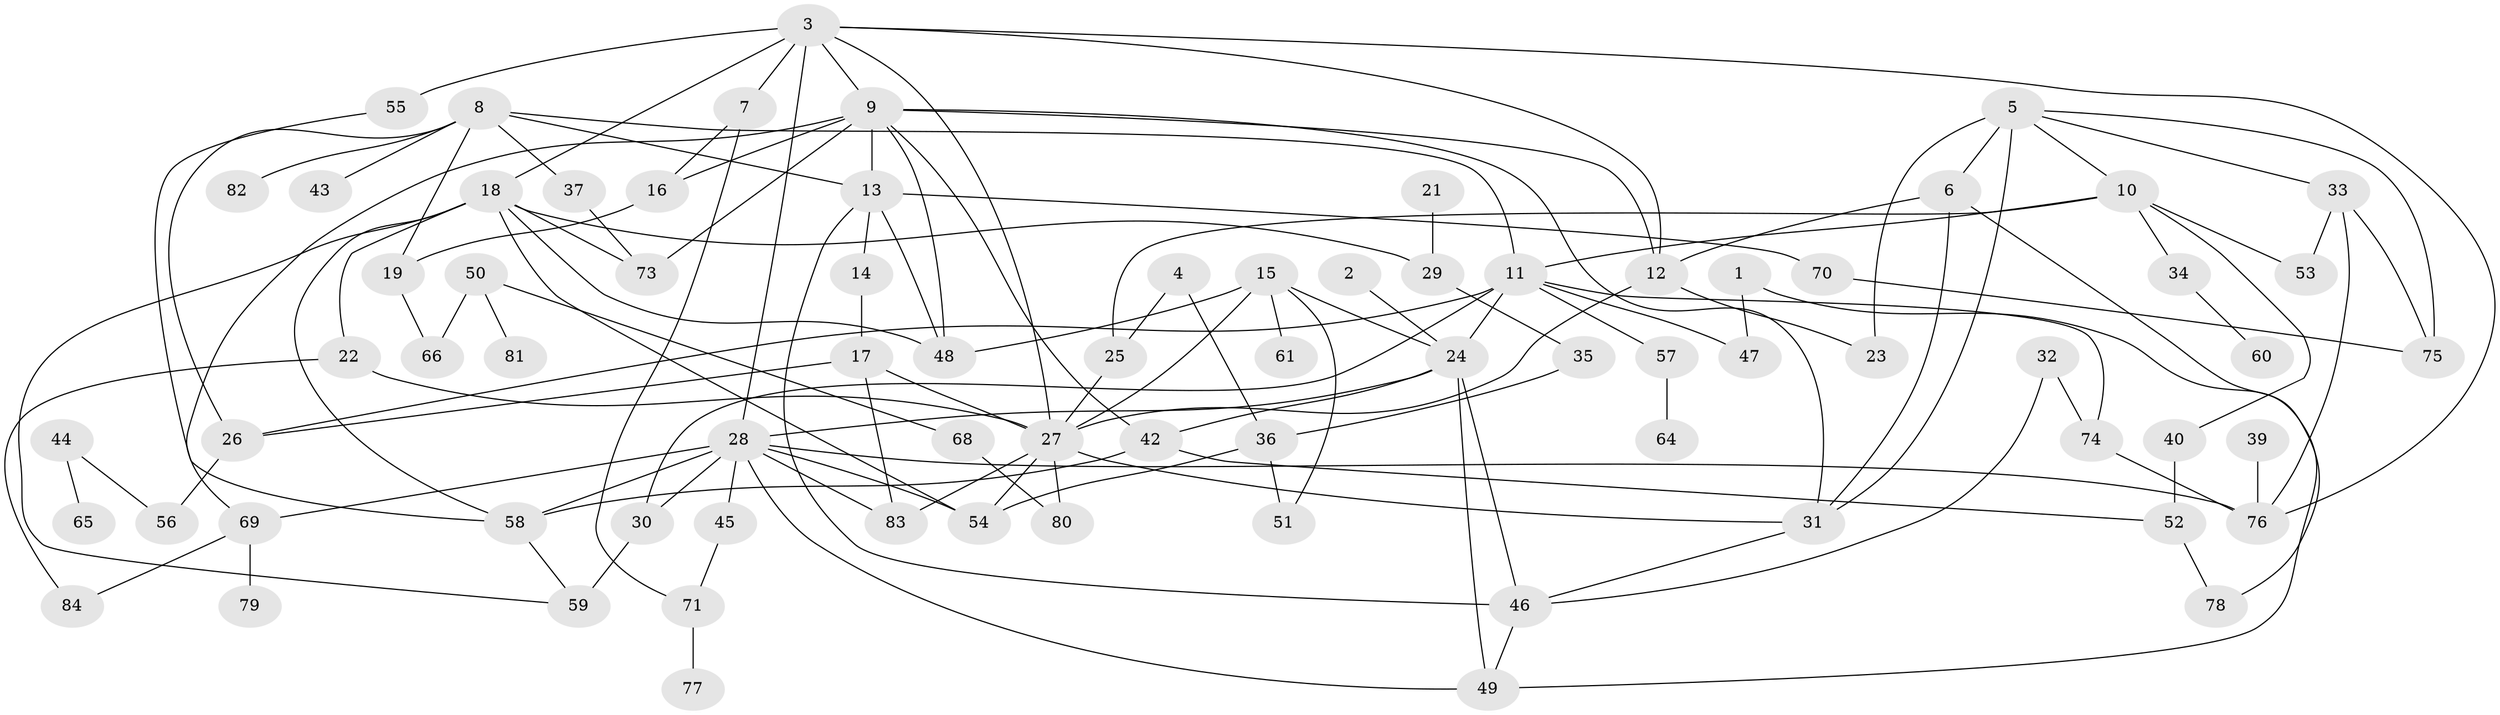 // original degree distribution, {1: 0.17518248175182483, 4: 0.145985401459854, 3: 0.19708029197080293, 2: 0.291970802919708, 5: 0.08759124087591241, 0: 0.051094890510948905, 9: 0.0072992700729927005, 6: 0.043795620437956206}
// Generated by graph-tools (version 1.1) at 2025/48/03/04/25 22:48:11]
// undirected, 77 vertices, 129 edges
graph export_dot {
  node [color=gray90,style=filled];
  1;
  2;
  3;
  4;
  5;
  6;
  7;
  8;
  9;
  10;
  11;
  12;
  13;
  14;
  15;
  16;
  17;
  18;
  19;
  21;
  22;
  23;
  24;
  25;
  26;
  27;
  28;
  29;
  30;
  31;
  32;
  33;
  34;
  35;
  36;
  37;
  39;
  40;
  42;
  43;
  44;
  45;
  46;
  47;
  48;
  49;
  50;
  51;
  52;
  53;
  54;
  55;
  56;
  57;
  58;
  59;
  60;
  61;
  64;
  65;
  66;
  68;
  69;
  70;
  71;
  73;
  74;
  75;
  76;
  77;
  78;
  79;
  80;
  81;
  82;
  83;
  84;
  1 -- 47 [weight=1.0];
  1 -- 49 [weight=1.0];
  2 -- 24 [weight=1.0];
  3 -- 7 [weight=1.0];
  3 -- 9 [weight=1.0];
  3 -- 12 [weight=1.0];
  3 -- 18 [weight=1.0];
  3 -- 27 [weight=1.0];
  3 -- 28 [weight=1.0];
  3 -- 55 [weight=2.0];
  3 -- 76 [weight=1.0];
  4 -- 25 [weight=1.0];
  4 -- 36 [weight=1.0];
  5 -- 6 [weight=1.0];
  5 -- 10 [weight=1.0];
  5 -- 23 [weight=2.0];
  5 -- 31 [weight=1.0];
  5 -- 33 [weight=1.0];
  5 -- 75 [weight=1.0];
  6 -- 12 [weight=1.0];
  6 -- 31 [weight=1.0];
  6 -- 78 [weight=1.0];
  7 -- 16 [weight=1.0];
  7 -- 71 [weight=1.0];
  8 -- 11 [weight=1.0];
  8 -- 13 [weight=1.0];
  8 -- 19 [weight=1.0];
  8 -- 26 [weight=1.0];
  8 -- 37 [weight=1.0];
  8 -- 43 [weight=1.0];
  8 -- 82 [weight=1.0];
  9 -- 12 [weight=1.0];
  9 -- 13 [weight=1.0];
  9 -- 16 [weight=1.0];
  9 -- 31 [weight=1.0];
  9 -- 42 [weight=1.0];
  9 -- 48 [weight=1.0];
  9 -- 69 [weight=1.0];
  9 -- 73 [weight=1.0];
  10 -- 11 [weight=1.0];
  10 -- 25 [weight=1.0];
  10 -- 34 [weight=1.0];
  10 -- 40 [weight=1.0];
  10 -- 53 [weight=1.0];
  11 -- 24 [weight=3.0];
  11 -- 26 [weight=1.0];
  11 -- 30 [weight=1.0];
  11 -- 47 [weight=1.0];
  11 -- 57 [weight=1.0];
  11 -- 74 [weight=1.0];
  12 -- 23 [weight=1.0];
  12 -- 27 [weight=1.0];
  13 -- 14 [weight=1.0];
  13 -- 46 [weight=1.0];
  13 -- 48 [weight=1.0];
  13 -- 70 [weight=1.0];
  14 -- 17 [weight=1.0];
  15 -- 24 [weight=1.0];
  15 -- 27 [weight=1.0];
  15 -- 48 [weight=1.0];
  15 -- 51 [weight=1.0];
  15 -- 61 [weight=1.0];
  16 -- 19 [weight=1.0];
  17 -- 26 [weight=1.0];
  17 -- 27 [weight=1.0];
  17 -- 83 [weight=1.0];
  18 -- 22 [weight=1.0];
  18 -- 29 [weight=1.0];
  18 -- 48 [weight=1.0];
  18 -- 54 [weight=1.0];
  18 -- 58 [weight=1.0];
  18 -- 59 [weight=1.0];
  18 -- 73 [weight=1.0];
  19 -- 66 [weight=1.0];
  21 -- 29 [weight=1.0];
  22 -- 27 [weight=1.0];
  22 -- 84 [weight=1.0];
  24 -- 28 [weight=1.0];
  24 -- 42 [weight=1.0];
  24 -- 46 [weight=1.0];
  24 -- 49 [weight=1.0];
  25 -- 27 [weight=1.0];
  26 -- 56 [weight=1.0];
  27 -- 31 [weight=1.0];
  27 -- 54 [weight=2.0];
  27 -- 80 [weight=1.0];
  27 -- 83 [weight=1.0];
  28 -- 30 [weight=1.0];
  28 -- 45 [weight=1.0];
  28 -- 49 [weight=1.0];
  28 -- 54 [weight=1.0];
  28 -- 58 [weight=1.0];
  28 -- 69 [weight=1.0];
  28 -- 76 [weight=1.0];
  28 -- 83 [weight=1.0];
  29 -- 35 [weight=1.0];
  30 -- 59 [weight=2.0];
  31 -- 46 [weight=1.0];
  32 -- 46 [weight=1.0];
  32 -- 74 [weight=1.0];
  33 -- 53 [weight=1.0];
  33 -- 75 [weight=1.0];
  33 -- 76 [weight=1.0];
  34 -- 60 [weight=1.0];
  35 -- 36 [weight=1.0];
  36 -- 51 [weight=1.0];
  36 -- 54 [weight=1.0];
  37 -- 73 [weight=1.0];
  39 -- 76 [weight=1.0];
  40 -- 52 [weight=1.0];
  42 -- 52 [weight=1.0];
  42 -- 58 [weight=1.0];
  44 -- 56 [weight=1.0];
  44 -- 65 [weight=1.0];
  45 -- 71 [weight=1.0];
  46 -- 49 [weight=1.0];
  50 -- 66 [weight=1.0];
  50 -- 68 [weight=1.0];
  50 -- 81 [weight=1.0];
  52 -- 78 [weight=1.0];
  55 -- 58 [weight=1.0];
  57 -- 64 [weight=1.0];
  58 -- 59 [weight=1.0];
  68 -- 80 [weight=1.0];
  69 -- 79 [weight=1.0];
  69 -- 84 [weight=1.0];
  70 -- 75 [weight=1.0];
  71 -- 77 [weight=1.0];
  74 -- 76 [weight=1.0];
}
